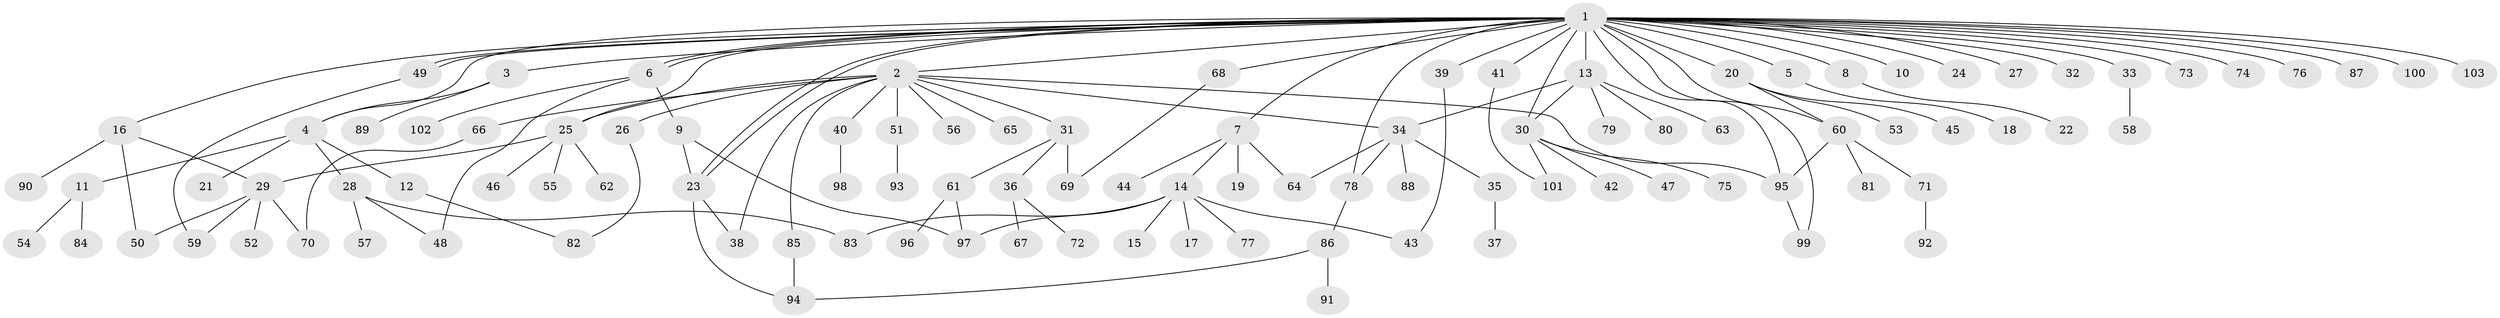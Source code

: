 // coarse degree distribution, {33: 0.013888888888888888, 12: 0.013888888888888888, 2: 0.2222222222222222, 7: 0.027777777777777776, 1: 0.5138888888888888, 6: 0.05555555555555555, 4: 0.041666666666666664, 5: 0.05555555555555555, 3: 0.05555555555555555}
// Generated by graph-tools (version 1.1) at 2025/23/03/03/25 07:23:55]
// undirected, 103 vertices, 131 edges
graph export_dot {
graph [start="1"]
  node [color=gray90,style=filled];
  1;
  2;
  3;
  4;
  5;
  6;
  7;
  8;
  9;
  10;
  11;
  12;
  13;
  14;
  15;
  16;
  17;
  18;
  19;
  20;
  21;
  22;
  23;
  24;
  25;
  26;
  27;
  28;
  29;
  30;
  31;
  32;
  33;
  34;
  35;
  36;
  37;
  38;
  39;
  40;
  41;
  42;
  43;
  44;
  45;
  46;
  47;
  48;
  49;
  50;
  51;
  52;
  53;
  54;
  55;
  56;
  57;
  58;
  59;
  60;
  61;
  62;
  63;
  64;
  65;
  66;
  67;
  68;
  69;
  70;
  71;
  72;
  73;
  74;
  75;
  76;
  77;
  78;
  79;
  80;
  81;
  82;
  83;
  84;
  85;
  86;
  87;
  88;
  89;
  90;
  91;
  92;
  93;
  94;
  95;
  96;
  97;
  98;
  99;
  100;
  101;
  102;
  103;
  1 -- 2;
  1 -- 3;
  1 -- 4;
  1 -- 5;
  1 -- 6;
  1 -- 6;
  1 -- 7;
  1 -- 8;
  1 -- 10;
  1 -- 13;
  1 -- 16;
  1 -- 20;
  1 -- 23;
  1 -- 23;
  1 -- 24;
  1 -- 25;
  1 -- 27;
  1 -- 30;
  1 -- 32;
  1 -- 33;
  1 -- 39;
  1 -- 41;
  1 -- 49;
  1 -- 49;
  1 -- 60;
  1 -- 68;
  1 -- 73;
  1 -- 74;
  1 -- 76;
  1 -- 78;
  1 -- 87;
  1 -- 95;
  1 -- 99;
  1 -- 100;
  1 -- 103;
  2 -- 25;
  2 -- 26;
  2 -- 31;
  2 -- 34;
  2 -- 38;
  2 -- 40;
  2 -- 51;
  2 -- 56;
  2 -- 65;
  2 -- 66;
  2 -- 85;
  2 -- 95;
  3 -- 4;
  3 -- 89;
  4 -- 11;
  4 -- 12;
  4 -- 21;
  4 -- 28;
  5 -- 18;
  6 -- 9;
  6 -- 48;
  6 -- 102;
  7 -- 14;
  7 -- 19;
  7 -- 44;
  7 -- 64;
  8 -- 22;
  9 -- 23;
  9 -- 97;
  11 -- 54;
  11 -- 84;
  12 -- 82;
  13 -- 30;
  13 -- 34;
  13 -- 63;
  13 -- 79;
  13 -- 80;
  14 -- 15;
  14 -- 17;
  14 -- 43;
  14 -- 77;
  14 -- 83;
  14 -- 97;
  16 -- 29;
  16 -- 50;
  16 -- 90;
  20 -- 45;
  20 -- 53;
  20 -- 60;
  23 -- 38;
  23 -- 94;
  25 -- 29;
  25 -- 46;
  25 -- 55;
  25 -- 62;
  26 -- 82;
  28 -- 48;
  28 -- 57;
  28 -- 83;
  29 -- 50;
  29 -- 52;
  29 -- 59;
  29 -- 70;
  30 -- 42;
  30 -- 47;
  30 -- 75;
  30 -- 101;
  31 -- 36;
  31 -- 61;
  31 -- 69;
  33 -- 58;
  34 -- 35;
  34 -- 64;
  34 -- 78;
  34 -- 88;
  35 -- 37;
  36 -- 67;
  36 -- 72;
  39 -- 43;
  40 -- 98;
  41 -- 101;
  49 -- 59;
  51 -- 93;
  60 -- 71;
  60 -- 81;
  60 -- 95;
  61 -- 96;
  61 -- 97;
  66 -- 70;
  68 -- 69;
  71 -- 92;
  78 -- 86;
  85 -- 94;
  86 -- 91;
  86 -- 94;
  95 -- 99;
}
